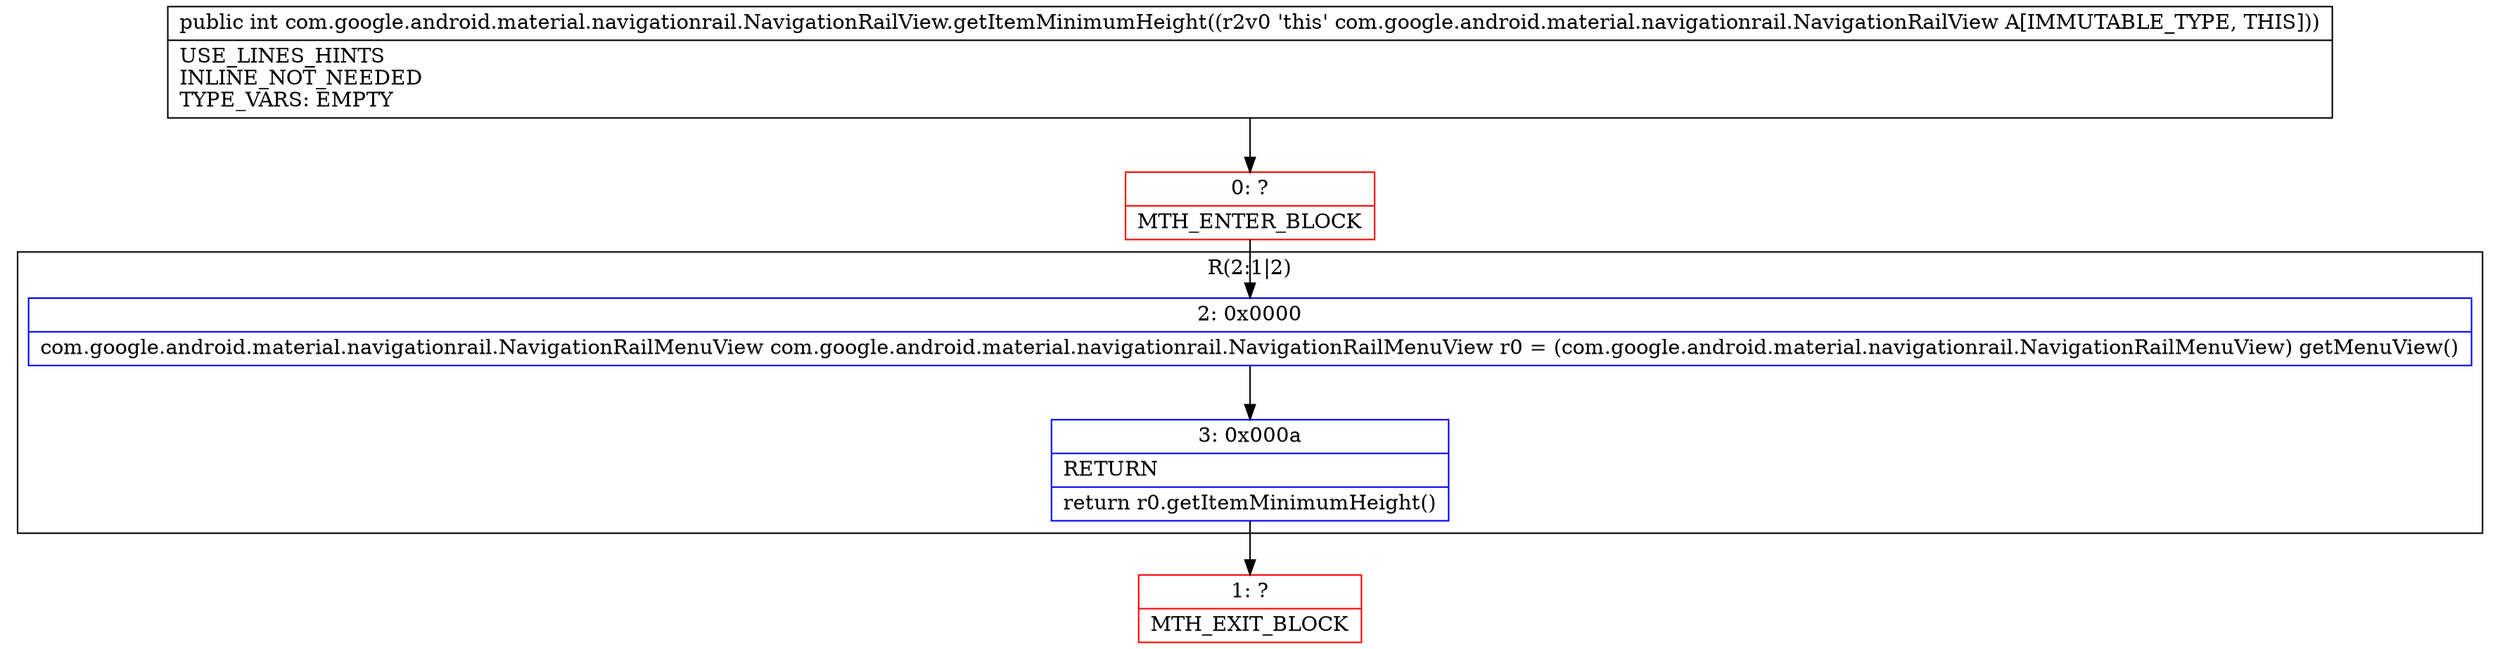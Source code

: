 digraph "CFG forcom.google.android.material.navigationrail.NavigationRailView.getItemMinimumHeight()I" {
subgraph cluster_Region_1084740396 {
label = "R(2:1|2)";
node [shape=record,color=blue];
Node_2 [shape=record,label="{2\:\ 0x0000|com.google.android.material.navigationrail.NavigationRailMenuView com.google.android.material.navigationrail.NavigationRailMenuView r0 = (com.google.android.material.navigationrail.NavigationRailMenuView) getMenuView()\l}"];
Node_3 [shape=record,label="{3\:\ 0x000a|RETURN\l|return r0.getItemMinimumHeight()\l}"];
}
Node_0 [shape=record,color=red,label="{0\:\ ?|MTH_ENTER_BLOCK\l}"];
Node_1 [shape=record,color=red,label="{1\:\ ?|MTH_EXIT_BLOCK\l}"];
MethodNode[shape=record,label="{public int com.google.android.material.navigationrail.NavigationRailView.getItemMinimumHeight((r2v0 'this' com.google.android.material.navigationrail.NavigationRailView A[IMMUTABLE_TYPE, THIS]))  | USE_LINES_HINTS\lINLINE_NOT_NEEDED\lTYPE_VARS: EMPTY\l}"];
MethodNode -> Node_0;Node_2 -> Node_3;
Node_3 -> Node_1;
Node_0 -> Node_2;
}

